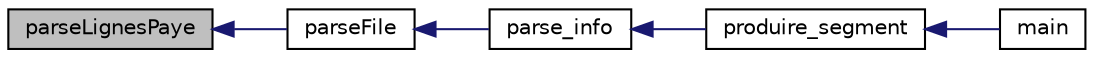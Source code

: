 digraph "parseLignesPaye"
{
 // INTERACTIVE_SVG=YES
  edge [fontname="Helvetica",fontsize="10",labelfontname="Helvetica",labelfontsize="10"];
  node [fontname="Helvetica",fontsize="10",shape=record];
  rankdir="LR";
  Node88 [label="parseLignesPaye",height=0.2,width=0.4,color="black", fillcolor="grey75", style="filled", fontcolor="black"];
  Node88 -> Node89 [dir="back",color="midnightblue",fontsize="10",style="solid",fontname="Helvetica"];
  Node89 [label="parseFile",height=0.2,width=0.4,color="black", fillcolor="white", style="filled",URL="$validator_8cpp.html#ae1ac2699ac4449a4a9a16b0e37234b35",tooltip="Décode une structure info_t contenant les données de paye à l&#39;état brut \"fichier\" (..."];
  Node89 -> Node90 [dir="back",color="midnightblue",fontsize="10",style="solid",fontname="Helvetica"];
  Node90 [label="parse_info",height=0.2,width=0.4,color="black", fillcolor="white", style="filled",URL="$validator_8h.html#a36359f86441c3ac6219a34f63b8c3da6",tooltip="Lance l&#39;ensemble des processus de pré-traitement et de post-traitement des fichiers de paye..."];
  Node90 -> Node91 [dir="back",color="midnightblue",fontsize="10",style="solid",fontname="Helvetica"];
  Node91 [label="produire_segment",height=0.2,width=0.4,color="black", fillcolor="white", style="filled",URL="$lhx_2main_8cpp.html#abb1f1ad236423a832fd1efa1e9deeafa",tooltip="Pour un segment donné (sous-ensemble de bases de paye XML), redécoupe le segment en partie égales ou ..."];
  Node91 -> Node92 [dir="back",color="midnightblue",fontsize="10",style="solid",fontname="Helvetica"];
  Node92 [label="main",height=0.2,width=0.4,color="black", fillcolor="white", style="filled",URL="$lhx_2main_8cpp.html#a3c04138a5bfe5d72780bb7e82a18e627"];
}
